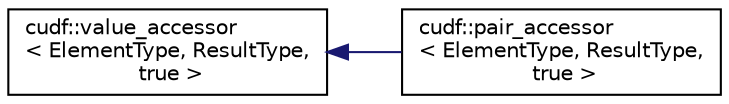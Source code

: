 digraph "Graphical Class Hierarchy"
{
 // LATEX_PDF_SIZE
  edge [fontname="Helvetica",fontsize="10",labelfontname="Helvetica",labelfontsize="10"];
  node [fontname="Helvetica",fontsize="10",shape=record];
  rankdir="LR";
  Node0 [label="cudf::value_accessor\l\< ElementType, ResultType,\l true \>",height=0.2,width=0.4,color="black", fillcolor="white", style="filled",URL="$structcudf_1_1value__accessor_3_01ElementType_00_01ResultType_00_01true_01_4.html",tooltip=" "];
  Node0 -> Node1 [dir="back",color="midnightblue",fontsize="10",style="solid",fontname="Helvetica"];
  Node1 [label="cudf::pair_accessor\l\< ElementType, ResultType,\l true \>",height=0.2,width=0.4,color="black", fillcolor="white", style="filled",URL="$structcudf_1_1pair__accessor_3_01ElementType_00_01ResultType_00_01true_01_4.html",tooltip=" "];
}
